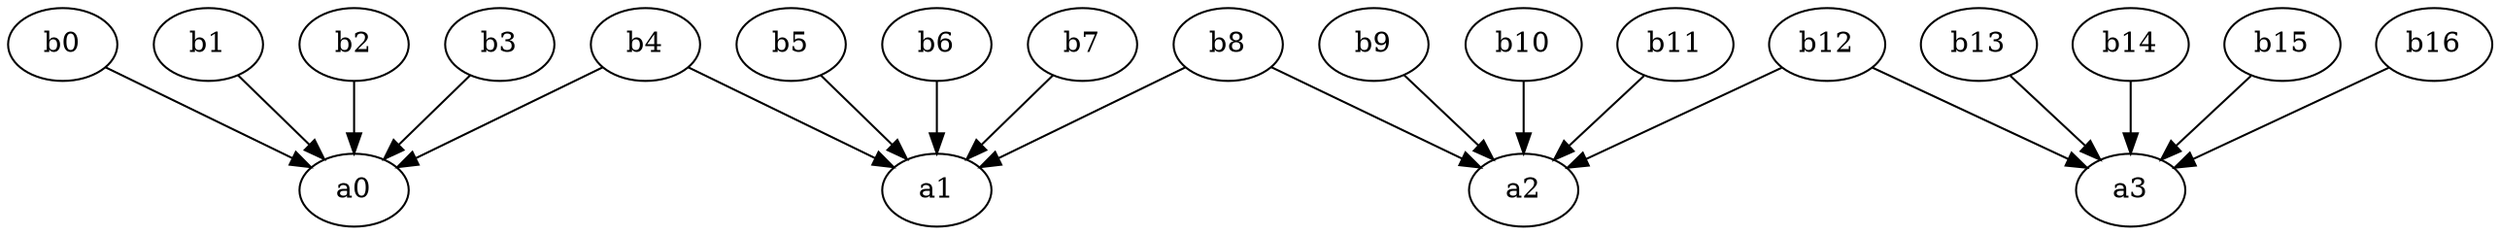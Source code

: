 digraph G_00_01 /* seed: 0 0 0 */ {
b0 -> a0;
b1 -> a0;
b2 -> a0;
b3 -> a0;
b4 -> a0;
b4 -> a1;
b5 -> a1;
b6 -> a1;
b7 -> a1;
b8 -> a1;
b8 -> a2;
b9 -> a2;
b10 -> a2;
b11 -> a2;
b12 -> a2;
b12 -> a3;
b13 -> a3;
b14 -> a3;
b15 -> a3;
b16 -> a3;
}
